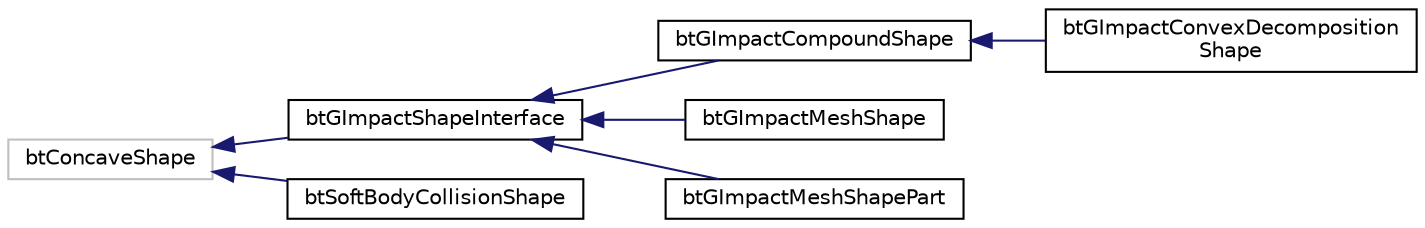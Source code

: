 digraph "Graphical Class Hierarchy"
{
  edge [fontname="Helvetica",fontsize="10",labelfontname="Helvetica",labelfontsize="10"];
  node [fontname="Helvetica",fontsize="10",shape=record];
  rankdir="LR";
  Node1 [label="btConcaveShape",height=0.2,width=0.4,color="grey75", fillcolor="white", style="filled"];
  Node1 -> Node2 [dir="back",color="midnightblue",fontsize="10",style="solid",fontname="Helvetica"];
  Node2 [label="btGImpactShapeInterface",height=0.2,width=0.4,color="black", fillcolor="white", style="filled",URL="$classbt_g_impact_shape_interface.html",tooltip="Base class for gimpact shapes. "];
  Node2 -> Node3 [dir="back",color="midnightblue",fontsize="10",style="solid",fontname="Helvetica"];
  Node3 [label="btGImpactCompoundShape",height=0.2,width=0.4,color="black", fillcolor="white", style="filled",URL="$classbt_g_impact_compound_shape.html",tooltip="btGImpactCompoundShape allows to handle multiple btCollisionShape objects at once ..."];
  Node3 -> Node4 [dir="back",color="midnightblue",fontsize="10",style="solid",fontname="Helvetica"];
  Node4 [label="btGImpactConvexDecomposition\lShape",height=0.2,width=0.4,color="black", fillcolor="white", style="filled",URL="$classbt_g_impact_convex_decomposition_shape.html",tooltip="This class creates a decomposition from a trimesh. "];
  Node2 -> Node5 [dir="back",color="midnightblue",fontsize="10",style="solid",fontname="Helvetica"];
  Node5 [label="btGImpactMeshShape",height=0.2,width=0.4,color="black", fillcolor="white", style="filled",URL="$classbt_g_impact_mesh_shape.html",tooltip="This class manages a mesh supplied by the btStridingMeshInterface interface. "];
  Node2 -> Node6 [dir="back",color="midnightblue",fontsize="10",style="solid",fontname="Helvetica"];
  Node6 [label="btGImpactMeshShapePart",height=0.2,width=0.4,color="black", fillcolor="white", style="filled",URL="$classbt_g_impact_mesh_shape_part.html",tooltip="This class manages a sub part of a mesh supplied by the btStridingMeshInterface interface. "];
  Node1 -> Node7 [dir="back",color="midnightblue",fontsize="10",style="solid",fontname="Helvetica"];
  Node7 [label="btSoftBodyCollisionShape",height=0.2,width=0.4,color="black", fillcolor="white", style="filled",URL="$classbt_soft_body_collision_shape.html"];
}
